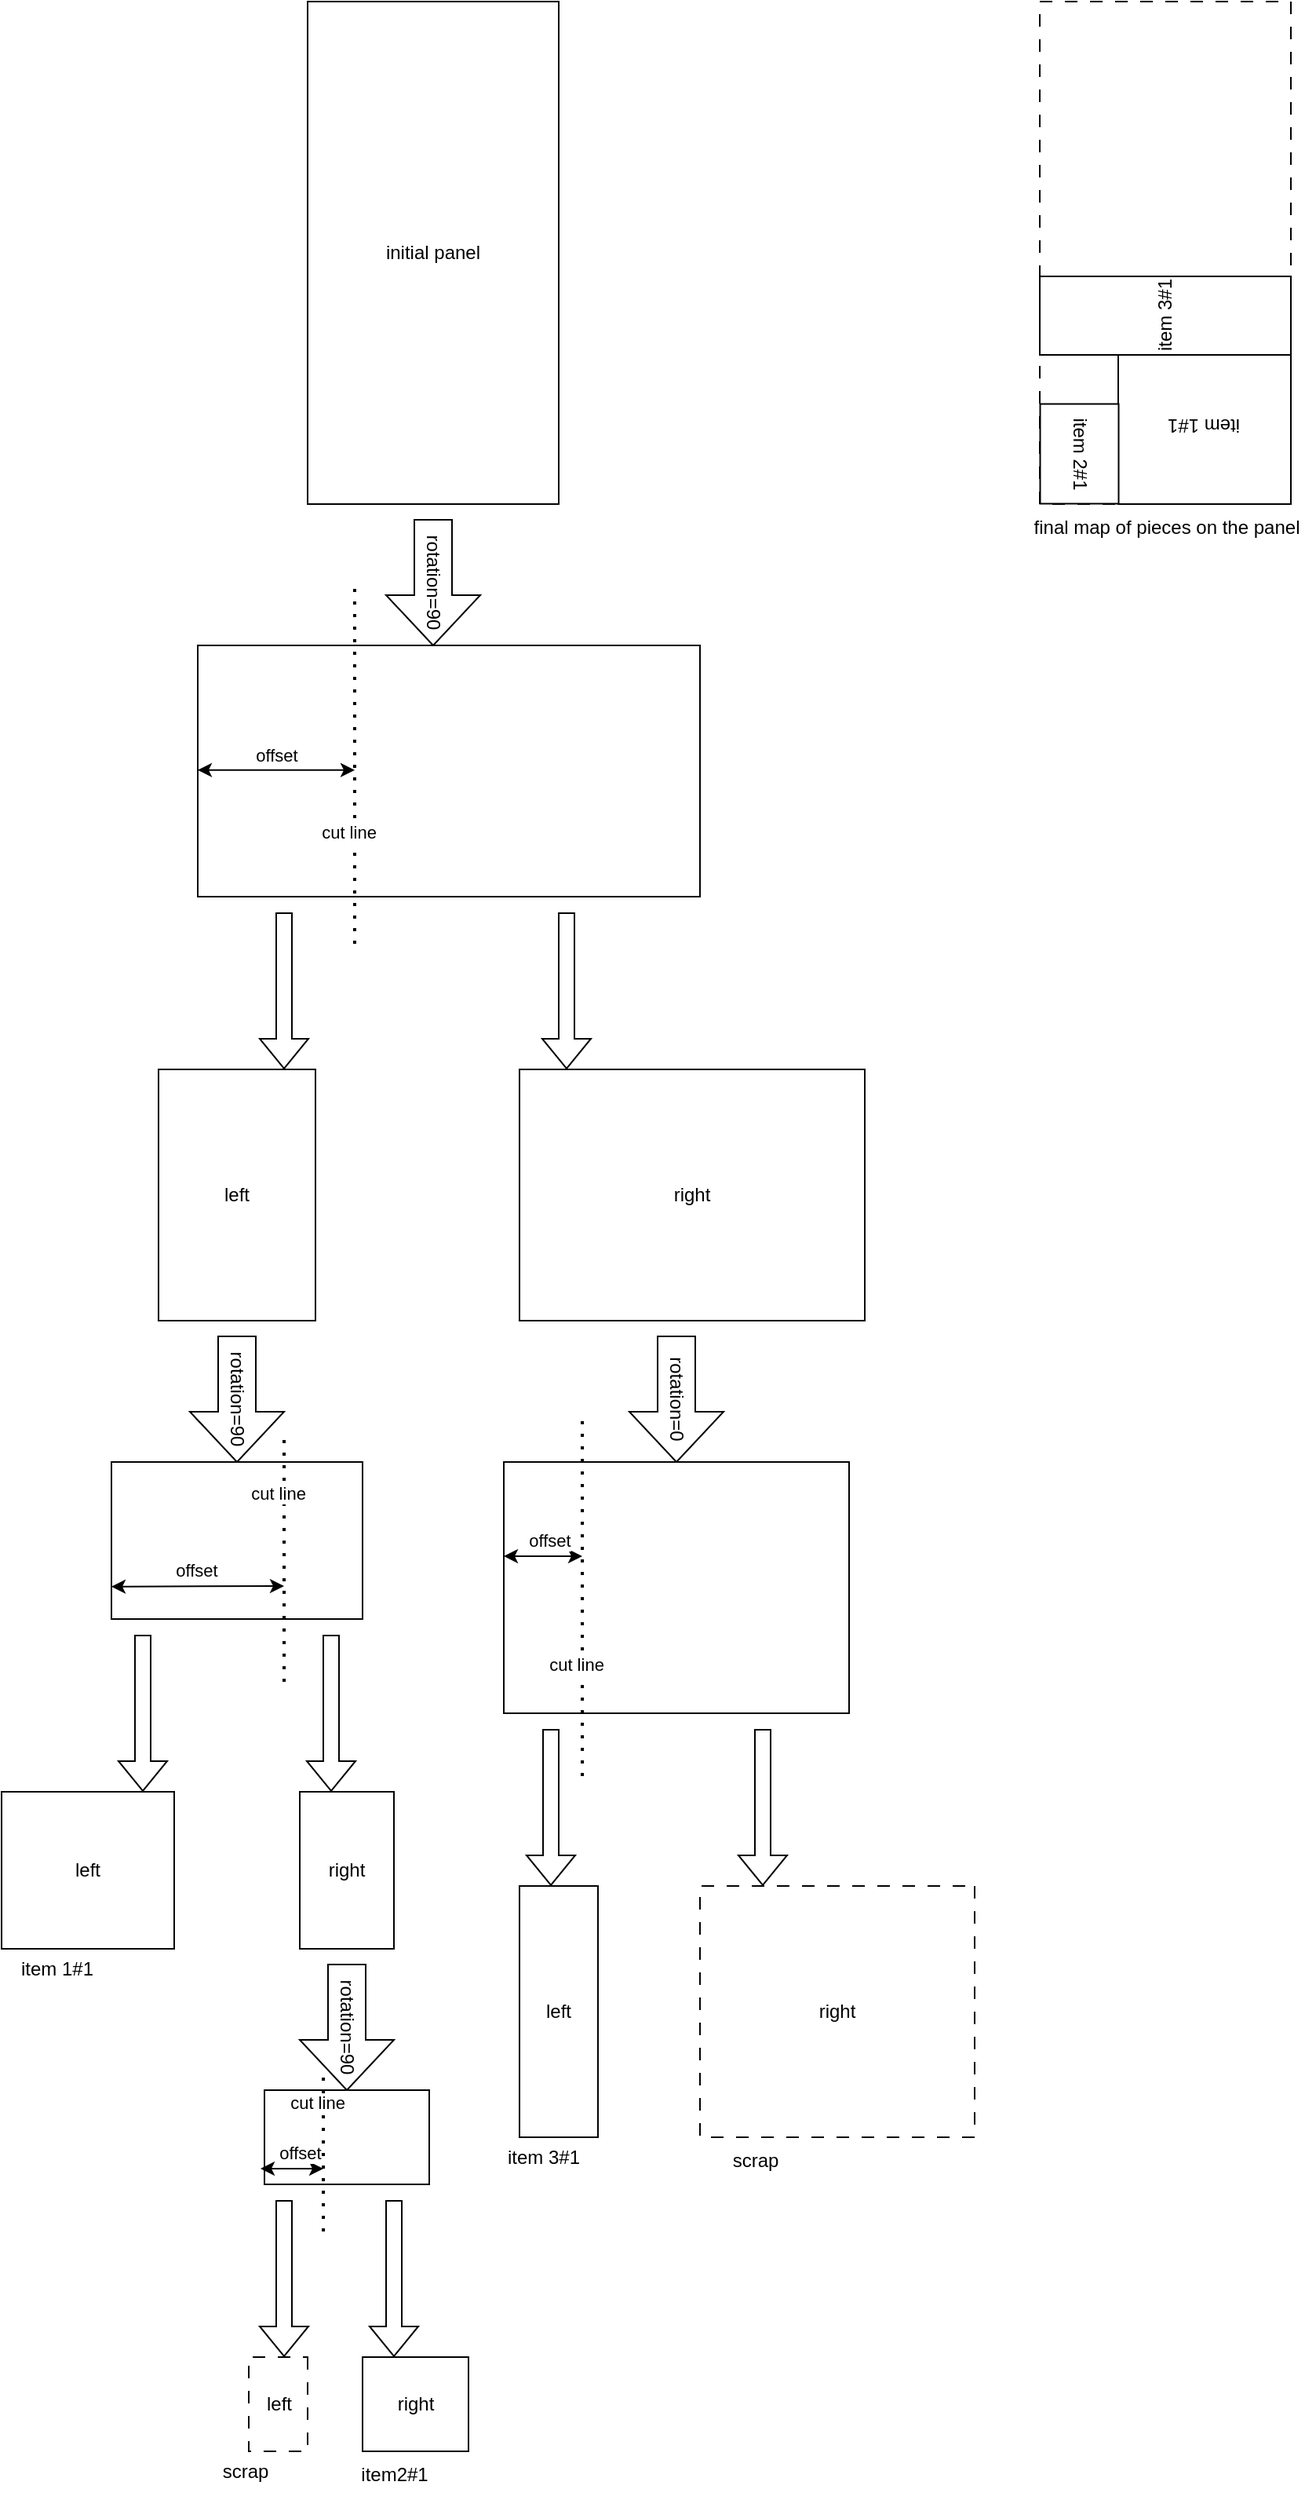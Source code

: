 <mxfile version="24.7.17">
  <diagram name="Page-1" id="558SvSiNMThwpUybfoD3">
    <mxGraphModel dx="1311" dy="1287" grid="1" gridSize="10" guides="1" tooltips="1" connect="1" arrows="1" fold="1" page="1" pageScale="1" pageWidth="1169" pageHeight="1654" math="0" shadow="0">
      <root>
        <mxCell id="0" />
        <mxCell id="1" parent="0" />
        <mxCell id="neEeKlGviG72nAaGbbRr-61" value="" style="rounded=0;whiteSpace=wrap;html=1;direction=south;dashed=1;dashPattern=8 8;" vertex="1" parent="1">
          <mxGeometry x="896.5" y="10" width="160" height="320" as="geometry" />
        </mxCell>
        <mxCell id="neEeKlGviG72nAaGbbRr-1" value="initial panel" style="rounded=0;whiteSpace=wrap;html=1;direction=south;" vertex="1" parent="1">
          <mxGeometry x="430" y="10" width="160" height="320" as="geometry" />
        </mxCell>
        <mxCell id="neEeKlGviG72nAaGbbRr-3" value="rotation=90" style="shape=singleArrow;whiteSpace=wrap;html=1;arrowWidth=0.4;arrowSize=0.4;rotation=90;" vertex="1" parent="1">
          <mxGeometry x="470" y="350" width="80" height="60" as="geometry" />
        </mxCell>
        <mxCell id="neEeKlGviG72nAaGbbRr-4" value="" style="rounded=0;whiteSpace=wrap;html=1;direction=south;rotation=90;" vertex="1" parent="1">
          <mxGeometry x="440" y="340" width="160" height="320" as="geometry" />
        </mxCell>
        <mxCell id="neEeKlGviG72nAaGbbRr-5" value="" style="endArrow=none;dashed=1;html=1;dashPattern=1 3;strokeWidth=2;rounded=0;" edge="1" parent="1">
          <mxGeometry width="50" height="50" relative="1" as="geometry">
            <mxPoint x="460" y="610" as="sourcePoint" />
            <mxPoint x="460" y="380" as="targetPoint" />
          </mxGeometry>
        </mxCell>
        <mxCell id="neEeKlGviG72nAaGbbRr-7" value="cut line" style="edgeLabel;html=1;align=center;verticalAlign=middle;resizable=0;points=[];" vertex="1" connectable="0" parent="neEeKlGviG72nAaGbbRr-5">
          <mxGeometry x="0.27" y="4" relative="1" as="geometry">
            <mxPoint y="75" as="offset" />
          </mxGeometry>
        </mxCell>
        <mxCell id="neEeKlGviG72nAaGbbRr-6" value="" style="endArrow=classic;startArrow=classic;html=1;rounded=0;" edge="1" parent="1">
          <mxGeometry width="50" height="50" relative="1" as="geometry">
            <mxPoint x="360" y="499.38" as="sourcePoint" />
            <mxPoint x="460" y="499.38" as="targetPoint" />
          </mxGeometry>
        </mxCell>
        <mxCell id="neEeKlGviG72nAaGbbRr-8" value="offset" style="edgeLabel;html=1;align=center;verticalAlign=middle;resizable=0;points=[];" vertex="1" connectable="0" parent="neEeKlGviG72nAaGbbRr-6">
          <mxGeometry x="-0.16" y="3" relative="1" as="geometry">
            <mxPoint x="8" y="-7" as="offset" />
          </mxGeometry>
        </mxCell>
        <mxCell id="neEeKlGviG72nAaGbbRr-9" value="left" style="rounded=0;whiteSpace=wrap;html=1;direction=south;rotation=0;" vertex="1" parent="1">
          <mxGeometry x="335" y="690" width="100" height="160" as="geometry" />
        </mxCell>
        <mxCell id="neEeKlGviG72nAaGbbRr-10" value="right" style="rounded=0;whiteSpace=wrap;html=1;direction=south;rotation=0;" vertex="1" parent="1">
          <mxGeometry x="565" y="690" width="220" height="160" as="geometry" />
        </mxCell>
        <mxCell id="neEeKlGviG72nAaGbbRr-11" value="" style="shape=flexArrow;endArrow=classic;html=1;rounded=0;" edge="1" parent="1">
          <mxGeometry width="50" height="50" relative="1" as="geometry">
            <mxPoint x="595" y="590" as="sourcePoint" />
            <mxPoint x="595" y="690" as="targetPoint" />
          </mxGeometry>
        </mxCell>
        <mxCell id="neEeKlGviG72nAaGbbRr-12" value="" style="shape=flexArrow;endArrow=classic;html=1;rounded=0;" edge="1" parent="1">
          <mxGeometry width="50" height="50" relative="1" as="geometry">
            <mxPoint x="415" y="590" as="sourcePoint" />
            <mxPoint x="415" y="690" as="targetPoint" />
          </mxGeometry>
        </mxCell>
        <mxCell id="neEeKlGviG72nAaGbbRr-13" value="rotation=0" style="shape=singleArrow;whiteSpace=wrap;html=1;arrowWidth=0.4;arrowSize=0.4;rotation=90;" vertex="1" parent="1">
          <mxGeometry x="625" y="870" width="80" height="60" as="geometry" />
        </mxCell>
        <mxCell id="neEeKlGviG72nAaGbbRr-14" value="" style="rounded=0;whiteSpace=wrap;html=1;direction=south;rotation=0;" vertex="1" parent="1">
          <mxGeometry x="555" y="940" width="220" height="160" as="geometry" />
        </mxCell>
        <mxCell id="neEeKlGviG72nAaGbbRr-15" value="rotation=90" style="shape=singleArrow;whiteSpace=wrap;html=1;arrowWidth=0.4;arrowSize=0.4;rotation=90;" vertex="1" parent="1">
          <mxGeometry x="345" y="870" width="80" height="60" as="geometry" />
        </mxCell>
        <mxCell id="neEeKlGviG72nAaGbbRr-17" value="" style="rounded=0;whiteSpace=wrap;html=1;direction=south;rotation=0;" vertex="1" parent="1">
          <mxGeometry x="305" y="940" width="160" height="100" as="geometry" />
        </mxCell>
        <mxCell id="neEeKlGviG72nAaGbbRr-18" value="" style="endArrow=none;dashed=1;html=1;dashPattern=1 3;strokeWidth=2;rounded=0;" edge="1" parent="1">
          <mxGeometry width="50" height="50" relative="1" as="geometry">
            <mxPoint x="415" y="1080" as="sourcePoint" />
            <mxPoint x="415" y="920" as="targetPoint" />
          </mxGeometry>
        </mxCell>
        <mxCell id="neEeKlGviG72nAaGbbRr-19" value="cut line" style="edgeLabel;html=1;align=center;verticalAlign=middle;resizable=0;points=[];" vertex="1" connectable="0" parent="neEeKlGviG72nAaGbbRr-18">
          <mxGeometry x="0.27" y="4" relative="1" as="geometry">
            <mxPoint y="-19" as="offset" />
          </mxGeometry>
        </mxCell>
        <mxCell id="neEeKlGviG72nAaGbbRr-20" value="" style="endArrow=none;dashed=1;html=1;dashPattern=1 3;strokeWidth=2;rounded=0;" edge="1" parent="1">
          <mxGeometry width="50" height="50" relative="1" as="geometry">
            <mxPoint x="605" y="1140" as="sourcePoint" />
            <mxPoint x="605" y="910" as="targetPoint" />
          </mxGeometry>
        </mxCell>
        <mxCell id="neEeKlGviG72nAaGbbRr-21" value="cut line" style="edgeLabel;html=1;align=center;verticalAlign=middle;resizable=0;points=[];" vertex="1" connectable="0" parent="neEeKlGviG72nAaGbbRr-20">
          <mxGeometry x="0.27" y="4" relative="1" as="geometry">
            <mxPoint y="75" as="offset" />
          </mxGeometry>
        </mxCell>
        <mxCell id="neEeKlGviG72nAaGbbRr-22" value="" style="endArrow=classic;startArrow=classic;html=1;rounded=0;" edge="1" parent="1">
          <mxGeometry width="50" height="50" relative="1" as="geometry">
            <mxPoint x="305" y="1019.37" as="sourcePoint" />
            <mxPoint x="415" y="1019" as="targetPoint" />
          </mxGeometry>
        </mxCell>
        <mxCell id="neEeKlGviG72nAaGbbRr-23" value="offset" style="edgeLabel;html=1;align=center;verticalAlign=middle;resizable=0;points=[];" vertex="1" connectable="0" parent="neEeKlGviG72nAaGbbRr-22">
          <mxGeometry x="-0.16" y="3" relative="1" as="geometry">
            <mxPoint x="8" y="-7" as="offset" />
          </mxGeometry>
        </mxCell>
        <mxCell id="neEeKlGviG72nAaGbbRr-24" value="" style="endArrow=classic;startArrow=classic;html=1;rounded=0;" edge="1" parent="1">
          <mxGeometry width="50" height="50" relative="1" as="geometry">
            <mxPoint x="555" y="1000" as="sourcePoint" />
            <mxPoint x="605" y="1000" as="targetPoint" />
          </mxGeometry>
        </mxCell>
        <mxCell id="neEeKlGviG72nAaGbbRr-25" value="offset" style="edgeLabel;html=1;align=center;verticalAlign=middle;resizable=0;points=[];" vertex="1" connectable="0" parent="neEeKlGviG72nAaGbbRr-24">
          <mxGeometry x="-0.16" y="3" relative="1" as="geometry">
            <mxPoint x="8" y="-7" as="offset" />
          </mxGeometry>
        </mxCell>
        <mxCell id="neEeKlGviG72nAaGbbRr-26" value="left" style="rounded=0;whiteSpace=wrap;html=1;direction=south;rotation=0;" vertex="1" parent="1">
          <mxGeometry x="235" y="1150" width="110" height="100" as="geometry" />
        </mxCell>
        <mxCell id="neEeKlGviG72nAaGbbRr-27" value="right" style="rounded=0;whiteSpace=wrap;html=1;direction=south;rotation=0;" vertex="1" parent="1">
          <mxGeometry x="425" y="1150" width="60" height="100" as="geometry" />
        </mxCell>
        <mxCell id="neEeKlGviG72nAaGbbRr-28" value="" style="shape=flexArrow;endArrow=classic;html=1;rounded=0;" edge="1" parent="1">
          <mxGeometry width="50" height="50" relative="1" as="geometry">
            <mxPoint x="325" y="1050" as="sourcePoint" />
            <mxPoint x="325" y="1150" as="targetPoint" />
          </mxGeometry>
        </mxCell>
        <mxCell id="neEeKlGviG72nAaGbbRr-29" value="" style="shape=flexArrow;endArrow=classic;html=1;rounded=0;" edge="1" parent="1">
          <mxGeometry width="50" height="50" relative="1" as="geometry">
            <mxPoint x="445" y="1050" as="sourcePoint" />
            <mxPoint x="445" y="1150" as="targetPoint" />
          </mxGeometry>
        </mxCell>
        <mxCell id="neEeKlGviG72nAaGbbRr-30" value="" style="shape=flexArrow;endArrow=classic;html=1;rounded=0;" edge="1" parent="1">
          <mxGeometry width="50" height="50" relative="1" as="geometry">
            <mxPoint x="585" y="1110" as="sourcePoint" />
            <mxPoint x="585" y="1210" as="targetPoint" />
          </mxGeometry>
        </mxCell>
        <mxCell id="neEeKlGviG72nAaGbbRr-31" value="left" style="rounded=0;whiteSpace=wrap;html=1;direction=south;rotation=0;" vertex="1" parent="1">
          <mxGeometry x="565" y="1210" width="50" height="160" as="geometry" />
        </mxCell>
        <mxCell id="neEeKlGviG72nAaGbbRr-32" value="item 1#1" style="text;html=1;align=center;verticalAlign=middle;resizable=0;points=[];autosize=1;strokeColor=none;fillColor=none;" vertex="1" parent="1">
          <mxGeometry x="235" y="1248" width="70" height="30" as="geometry" />
        </mxCell>
        <mxCell id="neEeKlGviG72nAaGbbRr-33" value="item2#1" style="text;html=1;align=center;verticalAlign=middle;resizable=0;points=[];autosize=1;strokeColor=none;fillColor=none;" vertex="1" parent="1">
          <mxGeometry x="450" y="1570" width="70" height="30" as="geometry" />
        </mxCell>
        <mxCell id="neEeKlGviG72nAaGbbRr-34" value="item 3#1" style="text;html=1;align=center;verticalAlign=middle;resizable=0;points=[];autosize=1;strokeColor=none;fillColor=none;" vertex="1" parent="1">
          <mxGeometry x="545" y="1368" width="70" height="30" as="geometry" />
        </mxCell>
        <mxCell id="neEeKlGviG72nAaGbbRr-38" value="right" style="rounded=0;whiteSpace=wrap;html=1;direction=south;rotation=0;dashed=1;dashPattern=8 8;" vertex="1" parent="1">
          <mxGeometry x="680" y="1210" width="175" height="160" as="geometry" />
        </mxCell>
        <mxCell id="neEeKlGviG72nAaGbbRr-39" value="" style="shape=flexArrow;endArrow=classic;html=1;rounded=0;" edge="1" parent="1">
          <mxGeometry width="50" height="50" relative="1" as="geometry">
            <mxPoint x="720" y="1110" as="sourcePoint" />
            <mxPoint x="720" y="1210" as="targetPoint" />
          </mxGeometry>
        </mxCell>
        <mxCell id="neEeKlGviG72nAaGbbRr-40" value="scrap" style="text;html=1;align=center;verticalAlign=middle;resizable=0;points=[];autosize=1;strokeColor=none;fillColor=none;" vertex="1" parent="1">
          <mxGeometry x="690" y="1370" width="50" height="30" as="geometry" />
        </mxCell>
        <mxCell id="neEeKlGviG72nAaGbbRr-41" value="rotation=90" style="shape=singleArrow;whiteSpace=wrap;html=1;arrowWidth=0.4;arrowSize=0.4;rotation=90;" vertex="1" parent="1">
          <mxGeometry x="415" y="1270" width="80" height="60" as="geometry" />
        </mxCell>
        <mxCell id="neEeKlGviG72nAaGbbRr-43" value="" style="rounded=0;whiteSpace=wrap;html=1;direction=south;rotation=0;" vertex="1" parent="1">
          <mxGeometry x="402.5" y="1340" width="105" height="60" as="geometry" />
        </mxCell>
        <mxCell id="neEeKlGviG72nAaGbbRr-44" value="" style="endArrow=none;dashed=1;html=1;dashPattern=1 3;strokeWidth=2;rounded=0;" edge="1" parent="1">
          <mxGeometry width="50" height="50" relative="1" as="geometry">
            <mxPoint x="440" y="1430" as="sourcePoint" />
            <mxPoint x="440" y="1330" as="targetPoint" />
          </mxGeometry>
        </mxCell>
        <mxCell id="neEeKlGviG72nAaGbbRr-45" value="cut line" style="edgeLabel;html=1;align=center;verticalAlign=middle;resizable=0;points=[];" vertex="1" connectable="0" parent="neEeKlGviG72nAaGbbRr-44">
          <mxGeometry x="0.27" y="4" relative="1" as="geometry">
            <mxPoint y="-19" as="offset" />
          </mxGeometry>
        </mxCell>
        <mxCell id="neEeKlGviG72nAaGbbRr-46" value="" style="endArrow=classic;startArrow=classic;html=1;rounded=0;" edge="1" parent="1">
          <mxGeometry width="50" height="50" relative="1" as="geometry">
            <mxPoint x="400" y="1390" as="sourcePoint" />
            <mxPoint x="440" y="1390" as="targetPoint" />
          </mxGeometry>
        </mxCell>
        <mxCell id="neEeKlGviG72nAaGbbRr-47" value="offset" style="edgeLabel;html=1;align=center;verticalAlign=middle;resizable=0;points=[];" vertex="1" connectable="0" parent="neEeKlGviG72nAaGbbRr-46">
          <mxGeometry x="-0.16" y="3" relative="1" as="geometry">
            <mxPoint x="8" y="-7" as="offset" />
          </mxGeometry>
        </mxCell>
        <mxCell id="neEeKlGviG72nAaGbbRr-48" value="" style="shape=flexArrow;endArrow=classic;html=1;rounded=0;" edge="1" parent="1">
          <mxGeometry width="50" height="50" relative="1" as="geometry">
            <mxPoint x="415" y="1410" as="sourcePoint" />
            <mxPoint x="415" y="1510" as="targetPoint" />
          </mxGeometry>
        </mxCell>
        <mxCell id="neEeKlGviG72nAaGbbRr-49" value="" style="shape=flexArrow;endArrow=classic;html=1;rounded=0;" edge="1" parent="1">
          <mxGeometry width="50" height="50" relative="1" as="geometry">
            <mxPoint x="485" y="1410" as="sourcePoint" />
            <mxPoint x="485" y="1510" as="targetPoint" />
          </mxGeometry>
        </mxCell>
        <mxCell id="neEeKlGviG72nAaGbbRr-50" value="left" style="rounded=0;whiteSpace=wrap;html=1;direction=south;rotation=0;dashed=1;dashPattern=8 8;" vertex="1" parent="1">
          <mxGeometry x="392.5" y="1510" width="37.5" height="60" as="geometry" />
        </mxCell>
        <mxCell id="neEeKlGviG72nAaGbbRr-51" value="right" style="rounded=0;whiteSpace=wrap;html=1;direction=south;rotation=0;" vertex="1" parent="1">
          <mxGeometry x="465" y="1510" width="67.5" height="60" as="geometry" />
        </mxCell>
        <mxCell id="neEeKlGviG72nAaGbbRr-54" value="scrap" style="text;html=1;align=center;verticalAlign=middle;resizable=0;points=[];autosize=1;strokeColor=none;fillColor=none;" vertex="1" parent="1">
          <mxGeometry x="365" y="1568" width="50" height="30" as="geometry" />
        </mxCell>
        <mxCell id="neEeKlGviG72nAaGbbRr-58" value="item 1#1" style="rounded=0;whiteSpace=wrap;html=1;direction=south;rotation=-180;" vertex="1" parent="1">
          <mxGeometry x="946.5" y="230" width="110" height="100" as="geometry" />
        </mxCell>
        <mxCell id="neEeKlGviG72nAaGbbRr-59" value="item 2#1" style="rounded=0;whiteSpace=wrap;html=1;direction=south;rotation=90;" vertex="1" parent="1">
          <mxGeometry x="890" y="273" width="63.5" height="50" as="geometry" />
        </mxCell>
        <mxCell id="neEeKlGviG72nAaGbbRr-60" value="item 3#1" style="rounded=0;whiteSpace=wrap;html=1;direction=south;rotation=-90;" vertex="1" parent="1">
          <mxGeometry x="951.5" y="130" width="50" height="160" as="geometry" />
        </mxCell>
        <mxCell id="neEeKlGviG72nAaGbbRr-62" value="final map of pieces on the panel" style="text;html=1;align=center;verticalAlign=middle;resizable=0;points=[];autosize=1;strokeColor=none;fillColor=none;" vertex="1" parent="1">
          <mxGeometry x="881.5" y="330" width="190" height="30" as="geometry" />
        </mxCell>
      </root>
    </mxGraphModel>
  </diagram>
</mxfile>

